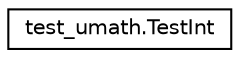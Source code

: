 digraph "Graphical Class Hierarchy"
{
 // LATEX_PDF_SIZE
  edge [fontname="Helvetica",fontsize="10",labelfontname="Helvetica",labelfontsize="10"];
  node [fontname="Helvetica",fontsize="10",shape=record];
  rankdir="LR";
  Node0 [label="test_umath.TestInt",height=0.2,width=0.4,color="black", fillcolor="white", style="filled",URL="$classtest__umath_1_1TestInt.html",tooltip=" "];
}
